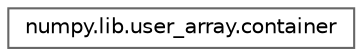 digraph "Graphical Class Hierarchy"
{
 // LATEX_PDF_SIZE
  bgcolor="transparent";
  edge [fontname=Helvetica,fontsize=10,labelfontname=Helvetica,labelfontsize=10];
  node [fontname=Helvetica,fontsize=10,shape=box,height=0.2,width=0.4];
  rankdir="LR";
  Node0 [id="Node000000",label="numpy.lib.user_array.container",height=0.2,width=0.4,color="grey40", fillcolor="white", style="filled",URL="$d4/d70/classnumpy_1_1lib_1_1user__array_1_1container.html",tooltip=" "];
}
